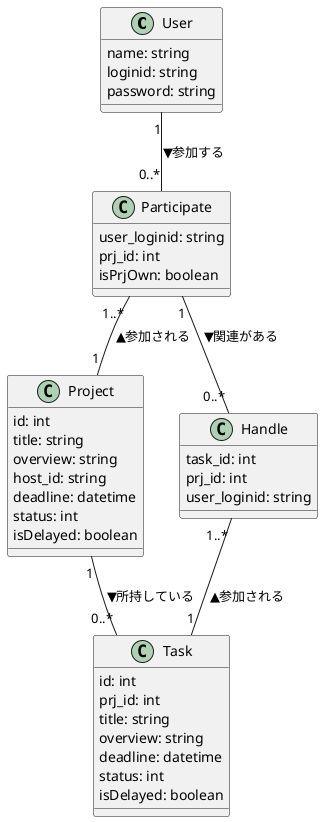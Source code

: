 @startuml


class User{
    name: string
    loginid: string
    password: string
    }

class Project{
    id: int
    title: string
    overview: string
    host_id: string
    deadline: datetime
    status: int
    isDelayed: boolean
}

class Task{
    id: int
    prj_id: int
    title: string
    overview: string
    deadline: datetime
    status: int
    isDelayed: boolean
}

class Participate{
    user_loginid: string
    prj_id: int
    isPrjOwn: boolean
}
class Handle{
    task_id: int
    prj_id: int
    user_loginid: string
}




User "1"--"0..*" Participate :▼参加する
Participate"1..*"--"1" Project :▲参加される
Participate"1"--"0..*" Handle :▼関連がある
Handle"1..*"--"1" Task :▲参加される
Project "1"--"0..*" Task :▼所持している


@enduml